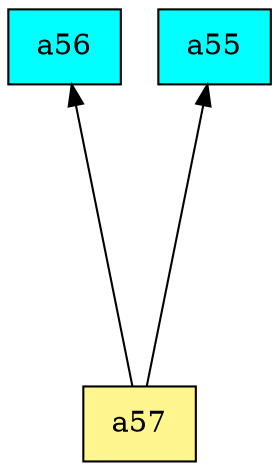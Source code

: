 digraph G {
rankdir=BT;ranksep="2.0";
"a56" [shape=record,fillcolor=cyan,style=filled,label="{a56}"];
"a57" [shape=record,fillcolor=khaki1,style=filled,label="{a57}"];
"a55" [shape=record,fillcolor=cyan,style=filled,label="{a55}"];
"a57" -> "a56"
"a57" -> "a55"
}